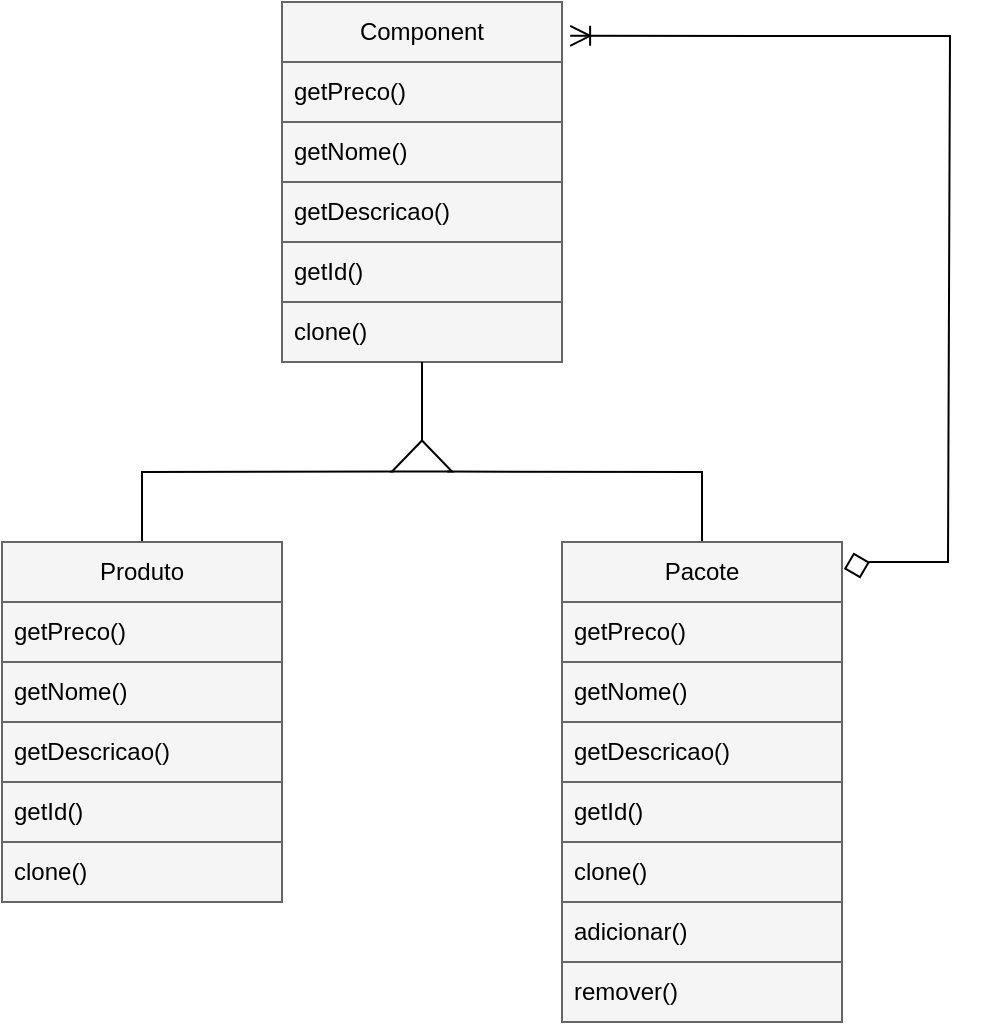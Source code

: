 <mxfile>
    <diagram id="zMrq-qYnXwRcL4yW3_RE" name="Página-1">
        <mxGraphModel dx="547" dy="653" grid="0" gridSize="10" guides="1" tooltips="1" connect="1" arrows="1" fold="1" page="1" pageScale="1" pageWidth="827" pageHeight="1169" math="0" shadow="0">
            <root>
                <mxCell id="0"/>
                <mxCell id="1" parent="0"/>
                <mxCell id="2" value="&lt;font color=&quot;#000000&quot;&gt;Component&lt;/font&gt;" style="swimlane;fontStyle=0;childLayout=stackLayout;horizontal=1;startSize=30;horizontalStack=0;resizeParent=1;resizeParentMax=0;resizeLast=0;collapsible=1;marginBottom=0;whiteSpace=wrap;html=1;fillColor=#f5f5f5;fontColor=#333333;strokeColor=#666666;" vertex="1" parent="1">
                    <mxGeometry x="386" y="50" width="140" height="180" as="geometry"/>
                </mxCell>
                <mxCell id="3" value="&lt;font color=&quot;#000000&quot;&gt;getPreco()&lt;span style=&quot;white-space: pre;&quot;&gt;&#9;&lt;/span&gt;&lt;/font&gt;" style="text;strokeColor=#666666;fillColor=#f5f5f5;align=left;verticalAlign=middle;spacingLeft=4;spacingRight=4;overflow=hidden;points=[[0,0.5],[1,0.5]];portConstraint=eastwest;rotatable=0;whiteSpace=wrap;html=1;fontColor=#333333;" vertex="1" parent="2">
                    <mxGeometry y="30" width="140" height="30" as="geometry"/>
                </mxCell>
                <mxCell id="22" value="&lt;font color=&quot;#000000&quot;&gt;getNome()&lt;/font&gt;" style="text;strokeColor=#666666;fillColor=#f5f5f5;align=left;verticalAlign=middle;spacingLeft=4;spacingRight=4;overflow=hidden;points=[[0,0.5],[1,0.5]];portConstraint=eastwest;rotatable=0;whiteSpace=wrap;html=1;fontColor=#333333;" vertex="1" parent="2">
                    <mxGeometry y="60" width="140" height="30" as="geometry"/>
                </mxCell>
                <mxCell id="23" value="&lt;font color=&quot;#000000&quot;&gt;getDescricao()&lt;/font&gt;" style="text;strokeColor=#666666;fillColor=#f5f5f5;align=left;verticalAlign=middle;spacingLeft=4;spacingRight=4;overflow=hidden;points=[[0,0.5],[1,0.5]];portConstraint=eastwest;rotatable=0;whiteSpace=wrap;html=1;fontColor=#333333;" vertex="1" parent="2">
                    <mxGeometry y="90" width="140" height="30" as="geometry"/>
                </mxCell>
                <mxCell id="25" value="&lt;font color=&quot;#000000&quot;&gt;getId()&lt;/font&gt;" style="text;strokeColor=#666666;fillColor=#f5f5f5;align=left;verticalAlign=middle;spacingLeft=4;spacingRight=4;overflow=hidden;points=[[0,0.5],[1,0.5]];portConstraint=eastwest;rotatable=0;whiteSpace=wrap;html=1;fontColor=#333333;" vertex="1" parent="2">
                    <mxGeometry y="120" width="140" height="30" as="geometry"/>
                </mxCell>
                <mxCell id="24" value="&lt;font color=&quot;#000000&quot;&gt;clone()&lt;/font&gt;" style="text;strokeColor=#666666;fillColor=#f5f5f5;align=left;verticalAlign=middle;spacingLeft=4;spacingRight=4;overflow=hidden;points=[[0,0.5],[1,0.5]];portConstraint=eastwest;rotatable=0;whiteSpace=wrap;html=1;fontColor=#333333;" vertex="1" parent="2">
                    <mxGeometry y="150" width="140" height="30" as="geometry"/>
                </mxCell>
                <mxCell id="7" value="" style="endArrow=none;html=1;exitX=1;exitY=0.5;exitDx=0;exitDy=0;entryX=0.5;entryY=1;entryDx=0;entryDy=0;" edge="1" parent="1" source="8" target="2">
                    <mxGeometry width="50" height="50" relative="1" as="geometry">
                        <mxPoint x="452" y="269" as="sourcePoint"/>
                        <mxPoint x="452" y="253" as="targetPoint"/>
                    </mxGeometry>
                </mxCell>
                <mxCell id="8" value="" style="triangle;whiteSpace=wrap;html=1;rotation=-90;" vertex="1" parent="1">
                    <mxGeometry x="448.25" y="262" width="15.5" height="30" as="geometry"/>
                </mxCell>
                <mxCell id="9" value="" style="endArrow=none;html=1;entryX=-0.003;entryY=0.027;entryDx=0;entryDy=0;rounded=0;entryPerimeter=0;exitX=0.5;exitY=0;exitDx=0;exitDy=0;" edge="1" parent="1" source="44" target="8">
                    <mxGeometry width="50" height="50" relative="1" as="geometry">
                        <mxPoint x="354" y="316" as="sourcePoint"/>
                        <mxPoint x="479" y="283" as="targetPoint"/>
                        <Array as="points">
                            <mxPoint x="316" y="285"/>
                        </Array>
                    </mxGeometry>
                </mxCell>
                <mxCell id="10" value="" style="endArrow=none;html=1;exitX=0.5;exitY=0;exitDx=0;exitDy=0;entryX=-0.003;entryY=0.92;entryDx=0;entryDy=0;rounded=0;entryPerimeter=0;" edge="1" parent="1" source="26" target="8">
                    <mxGeometry width="50" height="50" relative="1" as="geometry">
                        <mxPoint x="596" y="314" as="sourcePoint"/>
                        <mxPoint x="733.5" y="271" as="targetPoint"/>
                        <Array as="points">
                            <mxPoint x="596" y="285"/>
                        </Array>
                    </mxGeometry>
                </mxCell>
                <mxCell id="11" value="" style="endArrow=ERoneToMany;html=1;rounded=0;endFill=0;startArrow=diamond;startFill=0;targetPerimeterSpacing=0;endSize=8;startSize=11;entryX=1.029;entryY=0.094;entryDx=0;entryDy=0;entryPerimeter=0;exitX=1.007;exitY=0.056;exitDx=0;exitDy=0;exitPerimeter=0;" edge="1" parent="1" source="26" target="2">
                    <mxGeometry width="50" height="50" relative="1" as="geometry">
                        <mxPoint x="670" y="330" as="sourcePoint"/>
                        <mxPoint x="528" y="169" as="targetPoint"/>
                        <Array as="points">
                            <mxPoint x="680" y="330"/>
                            <mxPoint x="719" y="330"/>
                            <mxPoint x="720" y="67"/>
                        </Array>
                    </mxGeometry>
                </mxCell>
                <mxCell id="26" value="&lt;font color=&quot;#000000&quot;&gt;Pacote&lt;/font&gt;" style="swimlane;fontStyle=0;childLayout=stackLayout;horizontal=1;startSize=30;horizontalStack=0;resizeParent=1;resizeParentMax=0;resizeLast=0;collapsible=1;marginBottom=0;whiteSpace=wrap;html=1;fillColor=#f5f5f5;fontColor=#333333;strokeColor=#666666;" vertex="1" parent="1">
                    <mxGeometry x="526" y="320" width="140" height="240" as="geometry"/>
                </mxCell>
                <mxCell id="27" value="&lt;font color=&quot;#000000&quot;&gt;getPreco()&lt;span style=&quot;white-space: pre;&quot;&gt;&#9;&lt;/span&gt;&lt;/font&gt;" style="text;strokeColor=#666666;fillColor=#f5f5f5;align=left;verticalAlign=middle;spacingLeft=4;spacingRight=4;overflow=hidden;points=[[0,0.5],[1,0.5]];portConstraint=eastwest;rotatable=0;whiteSpace=wrap;html=1;fontColor=#333333;" vertex="1" parent="26">
                    <mxGeometry y="30" width="140" height="30" as="geometry"/>
                </mxCell>
                <mxCell id="28" value="&lt;font color=&quot;#000000&quot;&gt;getNome()&lt;/font&gt;" style="text;strokeColor=#666666;fillColor=#f5f5f5;align=left;verticalAlign=middle;spacingLeft=4;spacingRight=4;overflow=hidden;points=[[0,0.5],[1,0.5]];portConstraint=eastwest;rotatable=0;whiteSpace=wrap;html=1;fontColor=#333333;" vertex="1" parent="26">
                    <mxGeometry y="60" width="140" height="30" as="geometry"/>
                </mxCell>
                <mxCell id="29" value="&lt;font color=&quot;#000000&quot;&gt;getDescricao()&lt;/font&gt;" style="text;strokeColor=#666666;fillColor=#f5f5f5;align=left;verticalAlign=middle;spacingLeft=4;spacingRight=4;overflow=hidden;points=[[0,0.5],[1,0.5]];portConstraint=eastwest;rotatable=0;whiteSpace=wrap;html=1;fontColor=#333333;" vertex="1" parent="26">
                    <mxGeometry y="90" width="140" height="30" as="geometry"/>
                </mxCell>
                <mxCell id="30" value="&lt;font color=&quot;#000000&quot;&gt;getId()&lt;/font&gt;" style="text;strokeColor=#666666;fillColor=#f5f5f5;align=left;verticalAlign=middle;spacingLeft=4;spacingRight=4;overflow=hidden;points=[[0,0.5],[1,0.5]];portConstraint=eastwest;rotatable=0;whiteSpace=wrap;html=1;fontColor=#333333;" vertex="1" parent="26">
                    <mxGeometry y="120" width="140" height="30" as="geometry"/>
                </mxCell>
                <mxCell id="31" value="&lt;font color=&quot;#000000&quot;&gt;clone()&lt;/font&gt;" style="text;strokeColor=#666666;fillColor=#f5f5f5;align=left;verticalAlign=middle;spacingLeft=4;spacingRight=4;overflow=hidden;points=[[0,0.5],[1,0.5]];portConstraint=eastwest;rotatable=0;whiteSpace=wrap;html=1;fontColor=#333333;" vertex="1" parent="26">
                    <mxGeometry y="150" width="140" height="30" as="geometry"/>
                </mxCell>
                <mxCell id="50" value="&lt;font color=&quot;#000000&quot;&gt;adicionar()&lt;/font&gt;" style="text;strokeColor=#666666;fillColor=#f5f5f5;align=left;verticalAlign=middle;spacingLeft=4;spacingRight=4;overflow=hidden;points=[[0,0.5],[1,0.5]];portConstraint=eastwest;rotatable=0;whiteSpace=wrap;html=1;fontColor=#333333;" vertex="1" parent="26">
                    <mxGeometry y="180" width="140" height="30" as="geometry"/>
                </mxCell>
                <mxCell id="51" value="&lt;font color=&quot;#000000&quot;&gt;remover()&lt;/font&gt;" style="text;strokeColor=#666666;fillColor=#f5f5f5;align=left;verticalAlign=middle;spacingLeft=4;spacingRight=4;overflow=hidden;points=[[0,0.5],[1,0.5]];portConstraint=eastwest;rotatable=0;whiteSpace=wrap;html=1;fontColor=#333333;" vertex="1" parent="26">
                    <mxGeometry y="210" width="140" height="30" as="geometry"/>
                </mxCell>
                <mxCell id="44" value="&lt;font color=&quot;#000000&quot;&gt;Produto&lt;/font&gt;" style="swimlane;fontStyle=0;childLayout=stackLayout;horizontal=1;startSize=30;horizontalStack=0;resizeParent=1;resizeParentMax=0;resizeLast=0;collapsible=1;marginBottom=0;whiteSpace=wrap;html=1;fillColor=#f5f5f5;fontColor=#333333;strokeColor=#666666;" vertex="1" parent="1">
                    <mxGeometry x="246" y="320" width="140" height="180" as="geometry"/>
                </mxCell>
                <mxCell id="45" value="&lt;font color=&quot;#000000&quot;&gt;getPreco()&lt;span style=&quot;white-space: pre;&quot;&gt;&#9;&lt;/span&gt;&lt;/font&gt;" style="text;strokeColor=#666666;fillColor=#f5f5f5;align=left;verticalAlign=middle;spacingLeft=4;spacingRight=4;overflow=hidden;points=[[0,0.5],[1,0.5]];portConstraint=eastwest;rotatable=0;whiteSpace=wrap;html=1;fontColor=#333333;" vertex="1" parent="44">
                    <mxGeometry y="30" width="140" height="30" as="geometry"/>
                </mxCell>
                <mxCell id="46" value="&lt;font color=&quot;#000000&quot;&gt;getNome()&lt;/font&gt;" style="text;strokeColor=#666666;fillColor=#f5f5f5;align=left;verticalAlign=middle;spacingLeft=4;spacingRight=4;overflow=hidden;points=[[0,0.5],[1,0.5]];portConstraint=eastwest;rotatable=0;whiteSpace=wrap;html=1;fontColor=#333333;" vertex="1" parent="44">
                    <mxGeometry y="60" width="140" height="30" as="geometry"/>
                </mxCell>
                <mxCell id="47" value="&lt;font color=&quot;#000000&quot;&gt;getDescricao()&lt;/font&gt;" style="text;strokeColor=#666666;fillColor=#f5f5f5;align=left;verticalAlign=middle;spacingLeft=4;spacingRight=4;overflow=hidden;points=[[0,0.5],[1,0.5]];portConstraint=eastwest;rotatable=0;whiteSpace=wrap;html=1;fontColor=#333333;" vertex="1" parent="44">
                    <mxGeometry y="90" width="140" height="30" as="geometry"/>
                </mxCell>
                <mxCell id="48" value="&lt;font color=&quot;#000000&quot;&gt;getId()&lt;/font&gt;" style="text;strokeColor=#666666;fillColor=#f5f5f5;align=left;verticalAlign=middle;spacingLeft=4;spacingRight=4;overflow=hidden;points=[[0,0.5],[1,0.5]];portConstraint=eastwest;rotatable=0;whiteSpace=wrap;html=1;fontColor=#333333;" vertex="1" parent="44">
                    <mxGeometry y="120" width="140" height="30" as="geometry"/>
                </mxCell>
                <mxCell id="49" value="&lt;font color=&quot;#000000&quot;&gt;clone()&lt;/font&gt;" style="text;strokeColor=#666666;fillColor=#f5f5f5;align=left;verticalAlign=middle;spacingLeft=4;spacingRight=4;overflow=hidden;points=[[0,0.5],[1,0.5]];portConstraint=eastwest;rotatable=0;whiteSpace=wrap;html=1;fontColor=#333333;" vertex="1" parent="44">
                    <mxGeometry y="150" width="140" height="30" as="geometry"/>
                </mxCell>
            </root>
        </mxGraphModel>
    </diagram>
</mxfile>